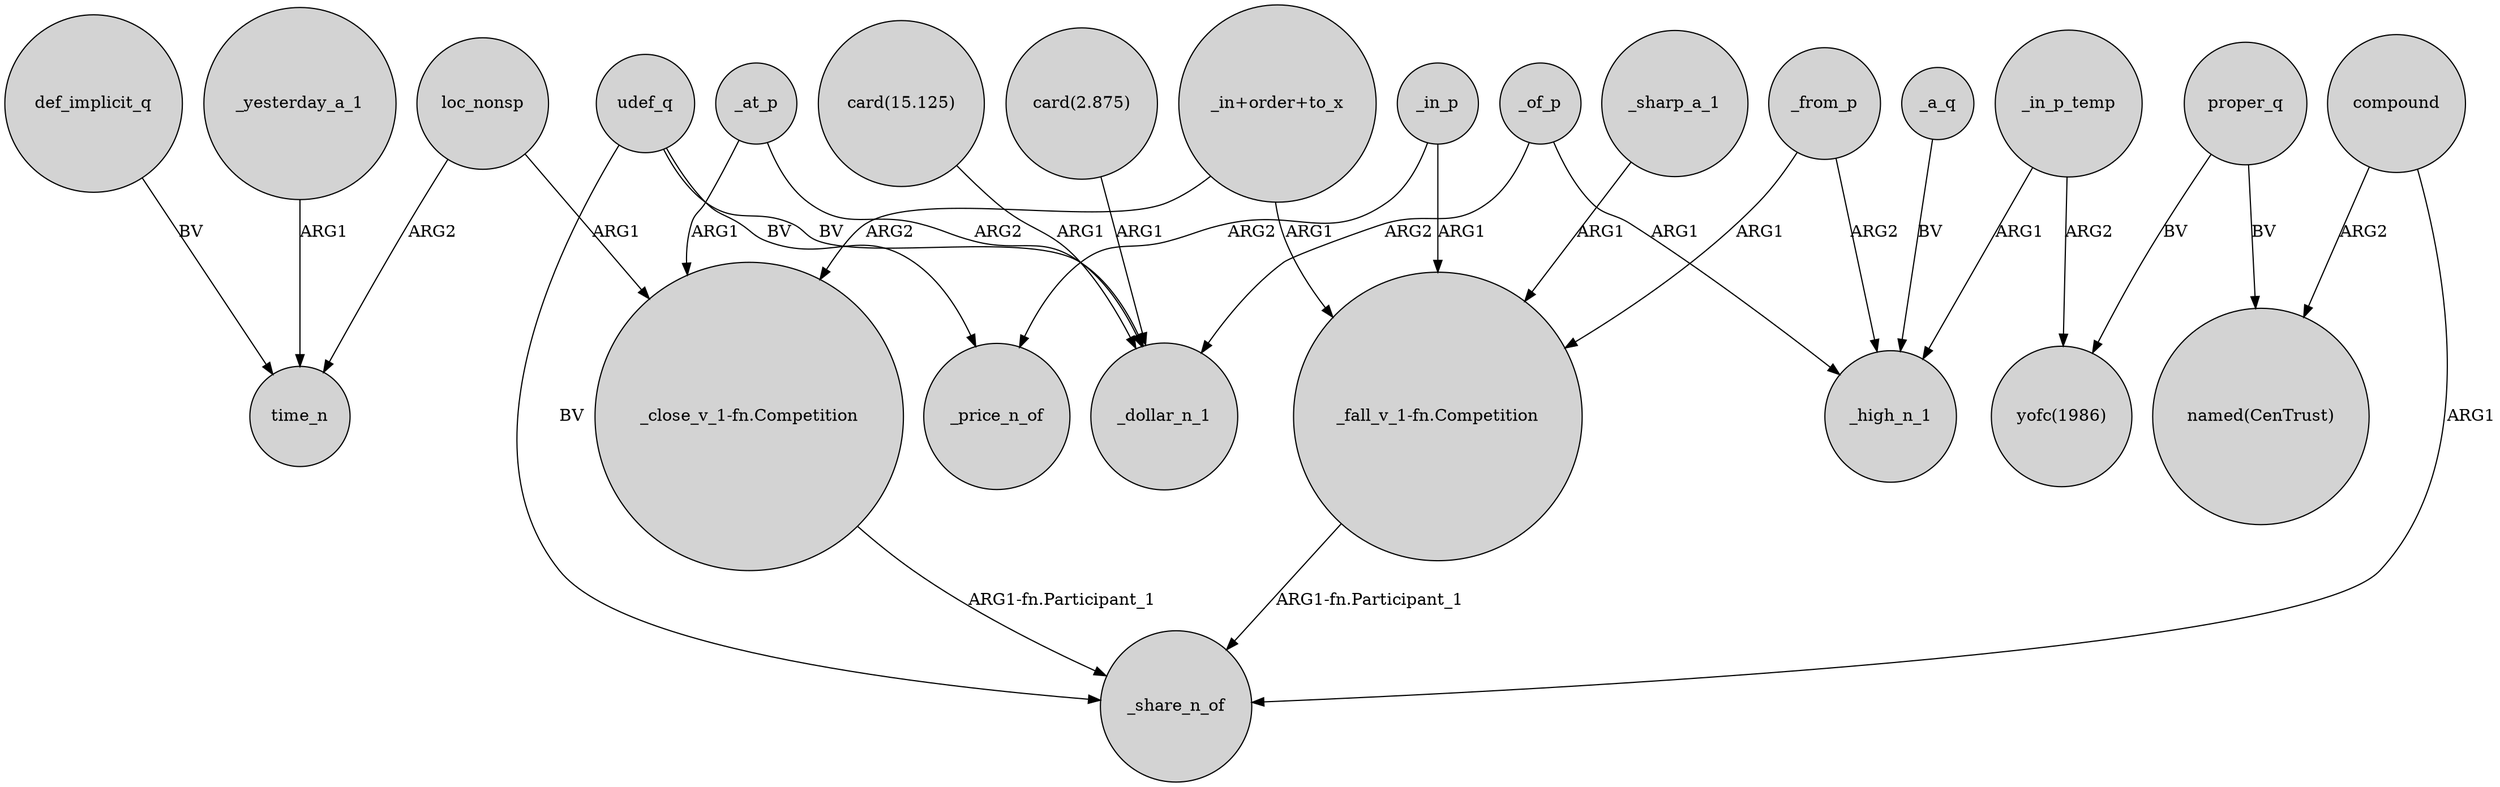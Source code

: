 digraph {
	node [shape=circle style=filled]
	"_in+order+to_x" -> "_fall_v_1-fn.Competition" [label=ARG1]
	_from_p -> _high_n_1 [label=ARG2]
	_in_p_temp -> _high_n_1 [label=ARG1]
	loc_nonsp -> "_close_v_1-fn.Competition" [label=ARG1]
	proper_q -> "yofc(1986)" [label=BV]
	_in_p -> "_fall_v_1-fn.Competition" [label=ARG1]
	_in_p_temp -> "yofc(1986)" [label=ARG2]
	_at_p -> "_close_v_1-fn.Competition" [label=ARG1]
	compound -> _share_n_of [label=ARG1]
	udef_q -> _price_n_of [label=BV]
	_yesterday_a_1 -> time_n [label=ARG1]
	compound -> "named(CenTrust)" [label=ARG2]
	"_fall_v_1-fn.Competition" -> _share_n_of [label="ARG1-fn.Participant_1"]
	proper_q -> "named(CenTrust)" [label=BV]
	_from_p -> "_fall_v_1-fn.Competition" [label=ARG1]
	_a_q -> _high_n_1 [label=BV]
	_at_p -> _dollar_n_1 [label=ARG2]
	"card(15.125)" -> _dollar_n_1 [label=ARG1]
	udef_q -> _share_n_of [label=BV]
	_in_p -> _price_n_of [label=ARG2]
	_of_p -> _high_n_1 [label=ARG1]
	udef_q -> _dollar_n_1 [label=BV]
	_sharp_a_1 -> "_fall_v_1-fn.Competition" [label=ARG1]
	"_in+order+to_x" -> "_close_v_1-fn.Competition" [label=ARG2]
	"card(2.875)" -> _dollar_n_1 [label=ARG1]
	loc_nonsp -> time_n [label=ARG2]
	_of_p -> _dollar_n_1 [label=ARG2]
	def_implicit_q -> time_n [label=BV]
	"_close_v_1-fn.Competition" -> _share_n_of [label="ARG1-fn.Participant_1"]
}
